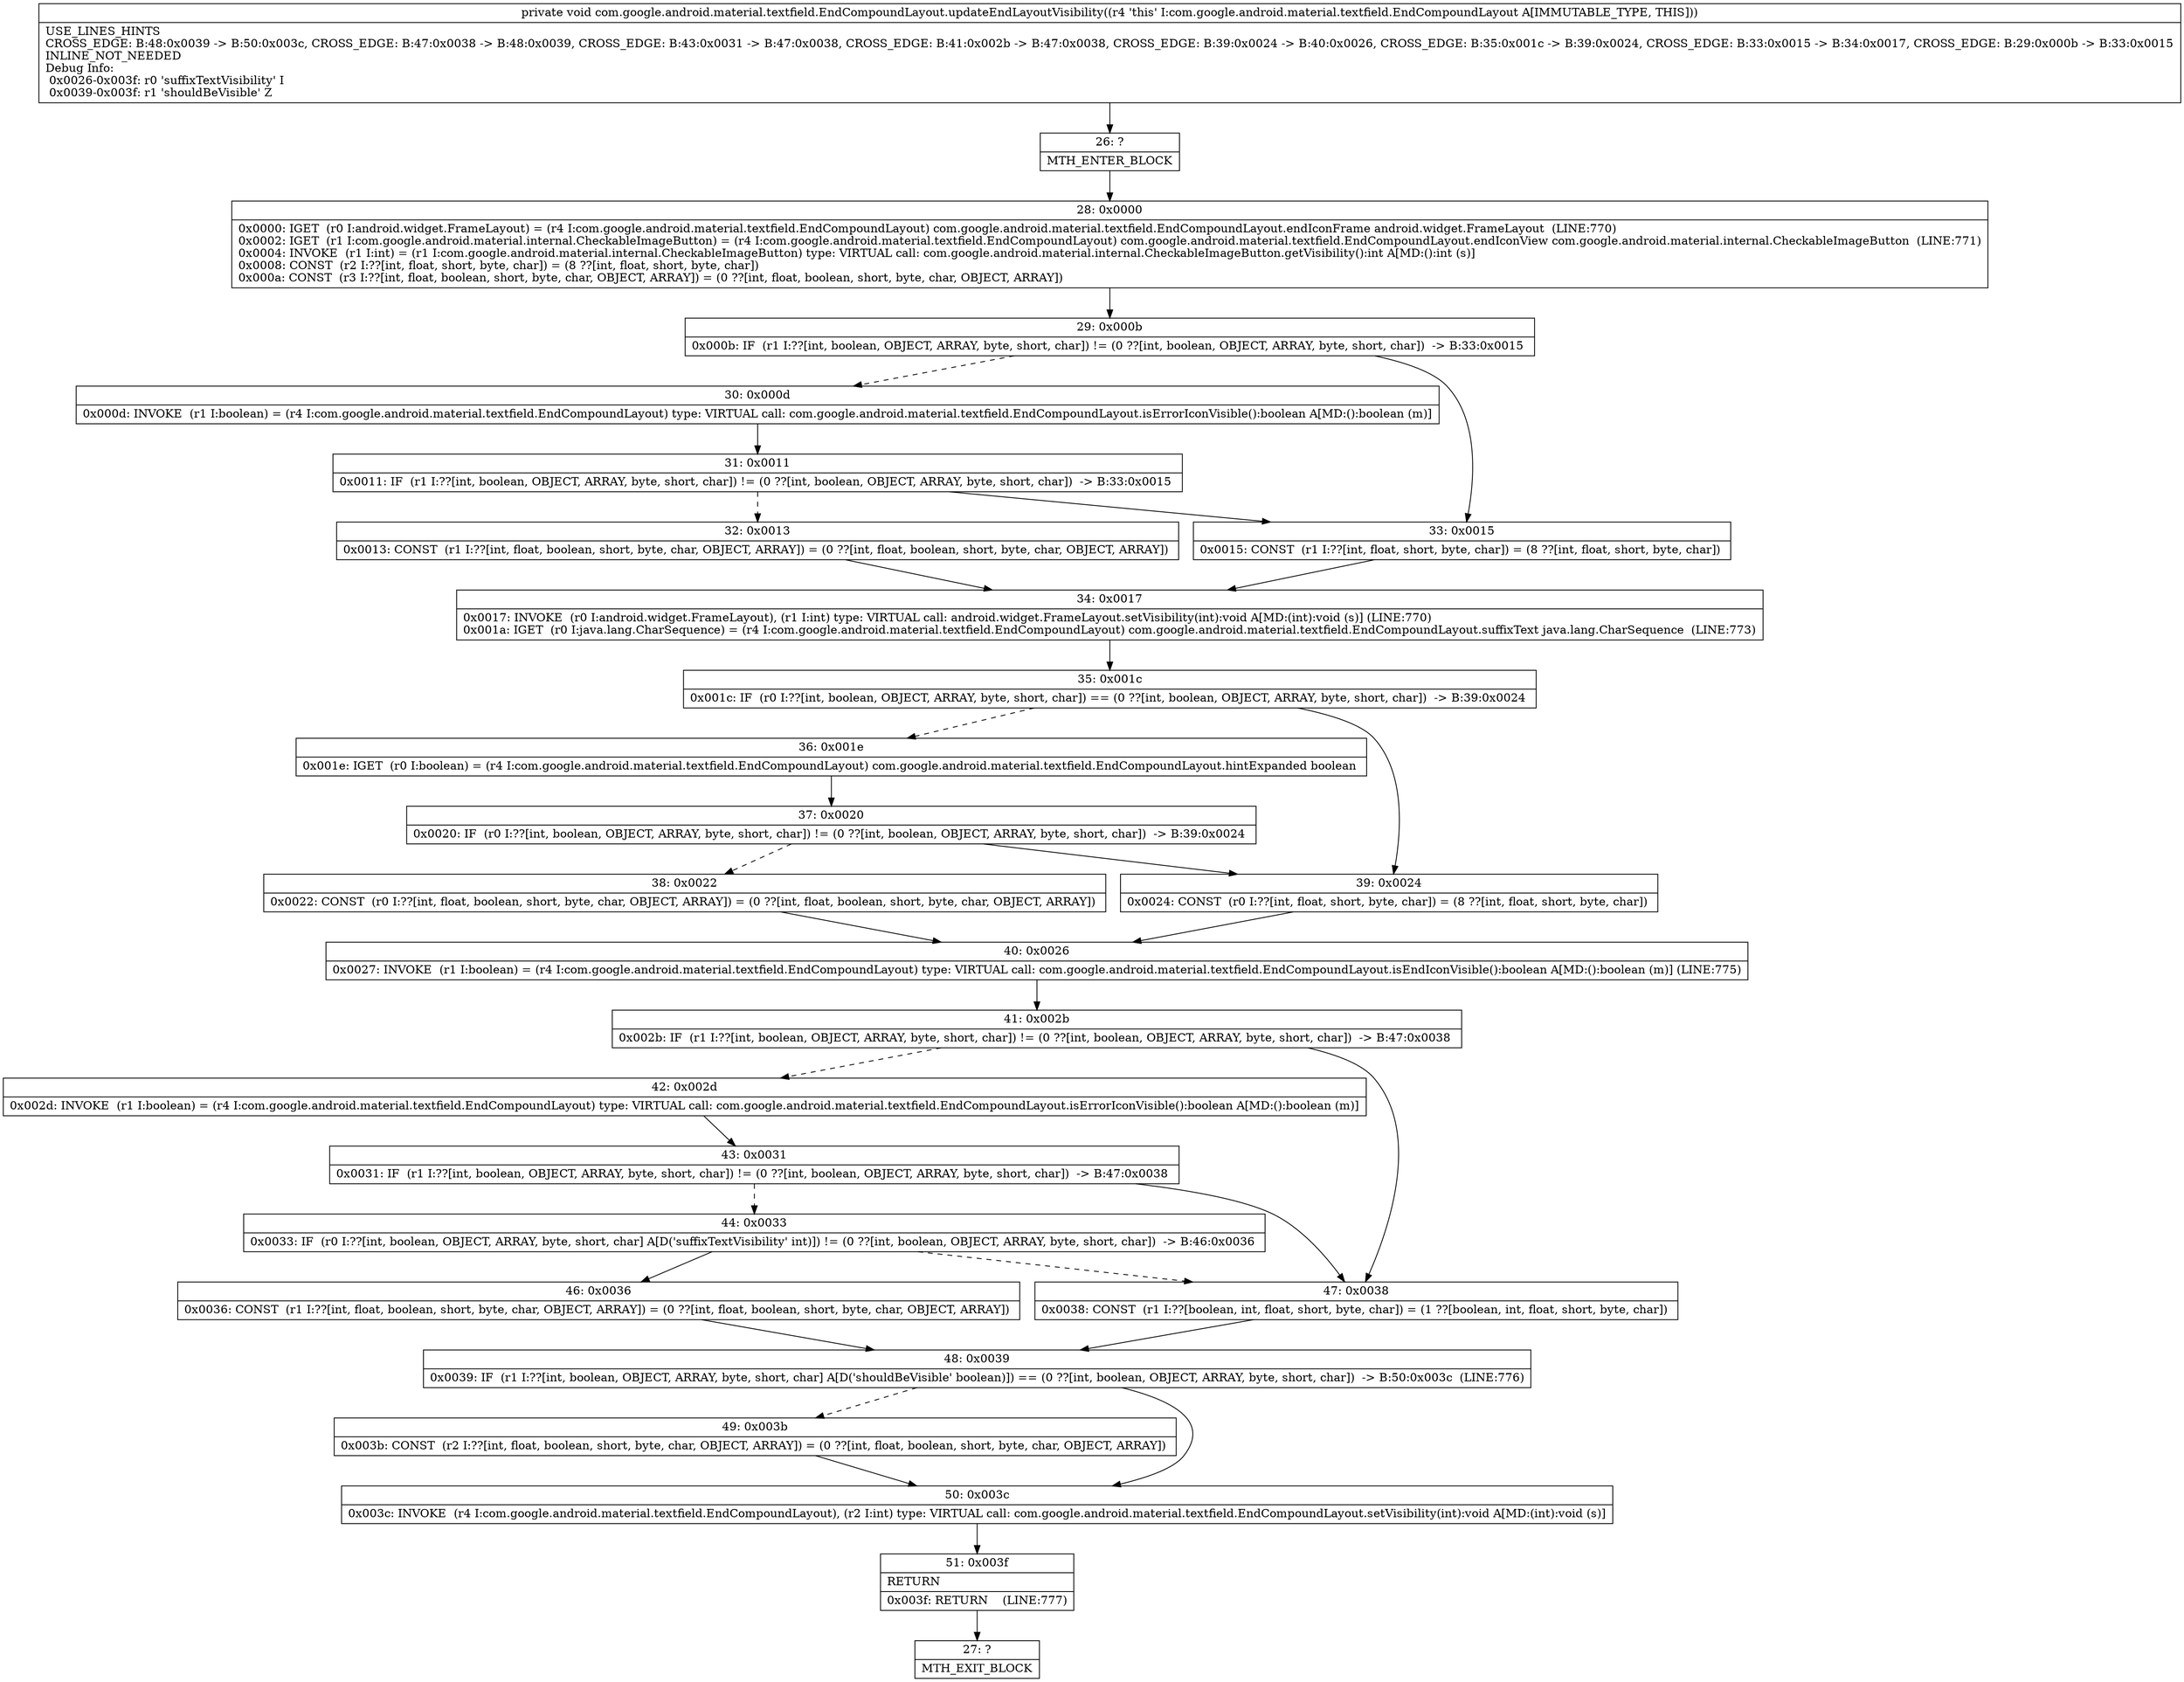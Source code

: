 digraph "CFG forcom.google.android.material.textfield.EndCompoundLayout.updateEndLayoutVisibility()V" {
Node_26 [shape=record,label="{26\:\ ?|MTH_ENTER_BLOCK\l}"];
Node_28 [shape=record,label="{28\:\ 0x0000|0x0000: IGET  (r0 I:android.widget.FrameLayout) = (r4 I:com.google.android.material.textfield.EndCompoundLayout) com.google.android.material.textfield.EndCompoundLayout.endIconFrame android.widget.FrameLayout  (LINE:770)\l0x0002: IGET  (r1 I:com.google.android.material.internal.CheckableImageButton) = (r4 I:com.google.android.material.textfield.EndCompoundLayout) com.google.android.material.textfield.EndCompoundLayout.endIconView com.google.android.material.internal.CheckableImageButton  (LINE:771)\l0x0004: INVOKE  (r1 I:int) = (r1 I:com.google.android.material.internal.CheckableImageButton) type: VIRTUAL call: com.google.android.material.internal.CheckableImageButton.getVisibility():int A[MD:():int (s)]\l0x0008: CONST  (r2 I:??[int, float, short, byte, char]) = (8 ??[int, float, short, byte, char]) \l0x000a: CONST  (r3 I:??[int, float, boolean, short, byte, char, OBJECT, ARRAY]) = (0 ??[int, float, boolean, short, byte, char, OBJECT, ARRAY]) \l}"];
Node_29 [shape=record,label="{29\:\ 0x000b|0x000b: IF  (r1 I:??[int, boolean, OBJECT, ARRAY, byte, short, char]) != (0 ??[int, boolean, OBJECT, ARRAY, byte, short, char])  \-\> B:33:0x0015 \l}"];
Node_30 [shape=record,label="{30\:\ 0x000d|0x000d: INVOKE  (r1 I:boolean) = (r4 I:com.google.android.material.textfield.EndCompoundLayout) type: VIRTUAL call: com.google.android.material.textfield.EndCompoundLayout.isErrorIconVisible():boolean A[MD:():boolean (m)]\l}"];
Node_31 [shape=record,label="{31\:\ 0x0011|0x0011: IF  (r1 I:??[int, boolean, OBJECT, ARRAY, byte, short, char]) != (0 ??[int, boolean, OBJECT, ARRAY, byte, short, char])  \-\> B:33:0x0015 \l}"];
Node_32 [shape=record,label="{32\:\ 0x0013|0x0013: CONST  (r1 I:??[int, float, boolean, short, byte, char, OBJECT, ARRAY]) = (0 ??[int, float, boolean, short, byte, char, OBJECT, ARRAY]) \l}"];
Node_34 [shape=record,label="{34\:\ 0x0017|0x0017: INVOKE  (r0 I:android.widget.FrameLayout), (r1 I:int) type: VIRTUAL call: android.widget.FrameLayout.setVisibility(int):void A[MD:(int):void (s)] (LINE:770)\l0x001a: IGET  (r0 I:java.lang.CharSequence) = (r4 I:com.google.android.material.textfield.EndCompoundLayout) com.google.android.material.textfield.EndCompoundLayout.suffixText java.lang.CharSequence  (LINE:773)\l}"];
Node_35 [shape=record,label="{35\:\ 0x001c|0x001c: IF  (r0 I:??[int, boolean, OBJECT, ARRAY, byte, short, char]) == (0 ??[int, boolean, OBJECT, ARRAY, byte, short, char])  \-\> B:39:0x0024 \l}"];
Node_36 [shape=record,label="{36\:\ 0x001e|0x001e: IGET  (r0 I:boolean) = (r4 I:com.google.android.material.textfield.EndCompoundLayout) com.google.android.material.textfield.EndCompoundLayout.hintExpanded boolean \l}"];
Node_37 [shape=record,label="{37\:\ 0x0020|0x0020: IF  (r0 I:??[int, boolean, OBJECT, ARRAY, byte, short, char]) != (0 ??[int, boolean, OBJECT, ARRAY, byte, short, char])  \-\> B:39:0x0024 \l}"];
Node_38 [shape=record,label="{38\:\ 0x0022|0x0022: CONST  (r0 I:??[int, float, boolean, short, byte, char, OBJECT, ARRAY]) = (0 ??[int, float, boolean, short, byte, char, OBJECT, ARRAY]) \l}"];
Node_40 [shape=record,label="{40\:\ 0x0026|0x0027: INVOKE  (r1 I:boolean) = (r4 I:com.google.android.material.textfield.EndCompoundLayout) type: VIRTUAL call: com.google.android.material.textfield.EndCompoundLayout.isEndIconVisible():boolean A[MD:():boolean (m)] (LINE:775)\l}"];
Node_41 [shape=record,label="{41\:\ 0x002b|0x002b: IF  (r1 I:??[int, boolean, OBJECT, ARRAY, byte, short, char]) != (0 ??[int, boolean, OBJECT, ARRAY, byte, short, char])  \-\> B:47:0x0038 \l}"];
Node_42 [shape=record,label="{42\:\ 0x002d|0x002d: INVOKE  (r1 I:boolean) = (r4 I:com.google.android.material.textfield.EndCompoundLayout) type: VIRTUAL call: com.google.android.material.textfield.EndCompoundLayout.isErrorIconVisible():boolean A[MD:():boolean (m)]\l}"];
Node_43 [shape=record,label="{43\:\ 0x0031|0x0031: IF  (r1 I:??[int, boolean, OBJECT, ARRAY, byte, short, char]) != (0 ??[int, boolean, OBJECT, ARRAY, byte, short, char])  \-\> B:47:0x0038 \l}"];
Node_44 [shape=record,label="{44\:\ 0x0033|0x0033: IF  (r0 I:??[int, boolean, OBJECT, ARRAY, byte, short, char] A[D('suffixTextVisibility' int)]) != (0 ??[int, boolean, OBJECT, ARRAY, byte, short, char])  \-\> B:46:0x0036 \l}"];
Node_46 [shape=record,label="{46\:\ 0x0036|0x0036: CONST  (r1 I:??[int, float, boolean, short, byte, char, OBJECT, ARRAY]) = (0 ??[int, float, boolean, short, byte, char, OBJECT, ARRAY]) \l}"];
Node_48 [shape=record,label="{48\:\ 0x0039|0x0039: IF  (r1 I:??[int, boolean, OBJECT, ARRAY, byte, short, char] A[D('shouldBeVisible' boolean)]) == (0 ??[int, boolean, OBJECT, ARRAY, byte, short, char])  \-\> B:50:0x003c  (LINE:776)\l}"];
Node_49 [shape=record,label="{49\:\ 0x003b|0x003b: CONST  (r2 I:??[int, float, boolean, short, byte, char, OBJECT, ARRAY]) = (0 ??[int, float, boolean, short, byte, char, OBJECT, ARRAY]) \l}"];
Node_50 [shape=record,label="{50\:\ 0x003c|0x003c: INVOKE  (r4 I:com.google.android.material.textfield.EndCompoundLayout), (r2 I:int) type: VIRTUAL call: com.google.android.material.textfield.EndCompoundLayout.setVisibility(int):void A[MD:(int):void (s)]\l}"];
Node_51 [shape=record,label="{51\:\ 0x003f|RETURN\l|0x003f: RETURN    (LINE:777)\l}"];
Node_27 [shape=record,label="{27\:\ ?|MTH_EXIT_BLOCK\l}"];
Node_47 [shape=record,label="{47\:\ 0x0038|0x0038: CONST  (r1 I:??[boolean, int, float, short, byte, char]) = (1 ??[boolean, int, float, short, byte, char]) \l}"];
Node_39 [shape=record,label="{39\:\ 0x0024|0x0024: CONST  (r0 I:??[int, float, short, byte, char]) = (8 ??[int, float, short, byte, char]) \l}"];
Node_33 [shape=record,label="{33\:\ 0x0015|0x0015: CONST  (r1 I:??[int, float, short, byte, char]) = (8 ??[int, float, short, byte, char]) \l}"];
MethodNode[shape=record,label="{private void com.google.android.material.textfield.EndCompoundLayout.updateEndLayoutVisibility((r4 'this' I:com.google.android.material.textfield.EndCompoundLayout A[IMMUTABLE_TYPE, THIS]))  | USE_LINES_HINTS\lCROSS_EDGE: B:48:0x0039 \-\> B:50:0x003c, CROSS_EDGE: B:47:0x0038 \-\> B:48:0x0039, CROSS_EDGE: B:43:0x0031 \-\> B:47:0x0038, CROSS_EDGE: B:41:0x002b \-\> B:47:0x0038, CROSS_EDGE: B:39:0x0024 \-\> B:40:0x0026, CROSS_EDGE: B:35:0x001c \-\> B:39:0x0024, CROSS_EDGE: B:33:0x0015 \-\> B:34:0x0017, CROSS_EDGE: B:29:0x000b \-\> B:33:0x0015\lINLINE_NOT_NEEDED\lDebug Info:\l  0x0026\-0x003f: r0 'suffixTextVisibility' I\l  0x0039\-0x003f: r1 'shouldBeVisible' Z\l}"];
MethodNode -> Node_26;Node_26 -> Node_28;
Node_28 -> Node_29;
Node_29 -> Node_30[style=dashed];
Node_29 -> Node_33;
Node_30 -> Node_31;
Node_31 -> Node_32[style=dashed];
Node_31 -> Node_33;
Node_32 -> Node_34;
Node_34 -> Node_35;
Node_35 -> Node_36[style=dashed];
Node_35 -> Node_39;
Node_36 -> Node_37;
Node_37 -> Node_38[style=dashed];
Node_37 -> Node_39;
Node_38 -> Node_40;
Node_40 -> Node_41;
Node_41 -> Node_42[style=dashed];
Node_41 -> Node_47;
Node_42 -> Node_43;
Node_43 -> Node_44[style=dashed];
Node_43 -> Node_47;
Node_44 -> Node_46;
Node_44 -> Node_47[style=dashed];
Node_46 -> Node_48;
Node_48 -> Node_49[style=dashed];
Node_48 -> Node_50;
Node_49 -> Node_50;
Node_50 -> Node_51;
Node_51 -> Node_27;
Node_47 -> Node_48;
Node_39 -> Node_40;
Node_33 -> Node_34;
}

